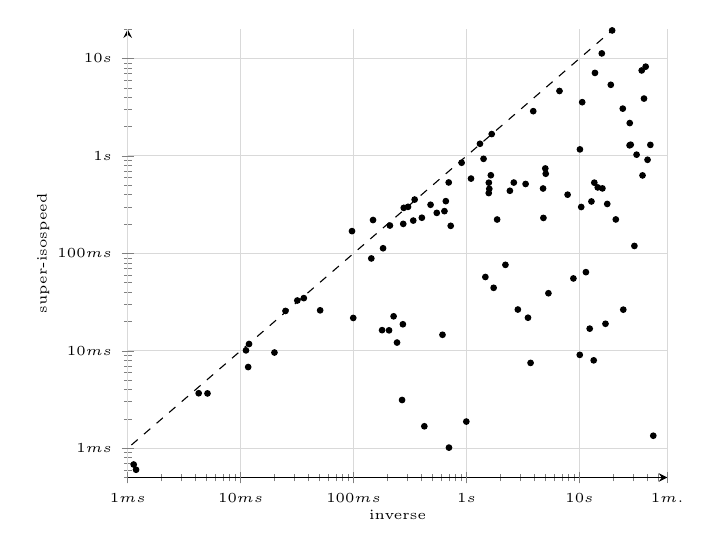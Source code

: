 \begin{tikzpicture}
\begin{axis}[
	font = \tiny,
	axis lines = left,
	axis lines = left,
	grid = major,
	grid style = {draw=gray!30},
	xmode = log,
	ymode = log,
	ymin = 0.5,
	ymax = 20000,
	xmin = 1,
	xmax = 60000,
	xlabel = {inverse},
	ylabel = {super-isospeed},
	label shift = {-6pt},
	% log ticks with fixed point,
	xtick = {0.1, 1, 10, 100, 1000, 10000, 100000, 1000000, 10000000},
	ytick = {0.1, 1, 10, 100, 1000, 10000, 100000, 1000000, 10000000},
	xticklabels = \empty,
	yticklabels = \empty,
	extra x ticks = {0.1, 1, 10, 100, 1000, 10000, 60000, 600000, 1800000, 3600000},
	extra x tick labels = {$100 {\mu}s$, $1 ms$, $10 ms$, $100 ms$, $1 s$, $10 s$, $1 m.$, $10 m.$, $30 m.$, $1 h$},
	extra y ticks = {0.1, 1, 10, 100, 1000, 10000, 60000, 600000, 1800000, 3600000},
	extra y tick labels = {$100 {\mu}s$, $1 ms$, $10 ms$, $100 ms$, $1 s$, $10 s$, $1 m.$, $10 m.$, $30 m.$, $1 h$},
]
	\addplot [only marks, mark size=1pt] coordinates {
		(1.13, 0.68)
		(10367.918, 299.172)
		(42442.21, 1298.724)
		(226.136, 22.586)
		(612.755, 14.595)
		(1738.406, 44.288)
		(2848.255, 26.504)
		(3502.49, 21.845)
		(13539.085, 531.791)
		(695.574, 534.317)
		(14514.383, 475.12)
		(19.925, 9.595)
		(275.257, 200.67)
		(31.76, 32.816)
		(4761.008, 463.337)
		(11405.966, 64.145)
		(24.961, 25.654)
		(50.574, 26.016)
		(13717.612, 7119.132)
		(28434.334, 1304.504)
		(96.831, 169.151)
		(11.149, 10.099)
		(27785.704, 1284.697)
		(35580.326, 7543.632)
		(99.311, 21.724)
		(13368.096, 7.976)
		(545.303, 260.338)
		(242.493, 12.144)
		(37275.781, 3880.829)
		(278.112, 293.122)
		(347.251, 356.735)
		(30651.595, 119.177)
		(1642.288, 633.607)
		(656.003, 343.557)
		(11.871, 11.74)
		(268.749, 3.125)
		(36179.325, 631.23)
		(45045.384, 1.343)
		(4983.309, 744.255)
		(15969.5, 464.43)
		(40068.945, 913.265)
		(3897.816, 2880.858)
		(17617.067, 321.575)
		(2420.933, 438.917)
		(5311.994, 38.965)
		(724.591, 191.67)
		(12762.995, 341.014)
		(3691.677, 7.508)
		(24434.301, 26.43)
		(10062.028, 9.077)
		(10574.767, 3563.281)
		(423.224, 1.679)
		(273.238, 18.712)
		(480.447, 315.353)
		(18953.152, 5372.53)
		(1573.011, 415.811)
		(1866.739, 222.46)
		(1468.867, 57.204)
		(2621.798, 533.266)
		(178.804, 16.281)
		(6656.725, 4642.322)
		(209.698, 193.048)
		(17003.363, 18.937)
		(8839.348, 55.272)
		(699.342, 1.014)
		(27886.849, 2175.615)
		(1.186, 0.601)
		(15769.02, 11283.803)
		(337.611, 217.0)
		(182.472, 112.811)
		(996.053, 1.877)
		(1096.189, 585.419)
		(5029.27, 656.407)
		(206.07, 16.209)
		(36.261, 34.718)
		(38585.091, 8249.318)
		(1672.11, 1677.655)
		(905.011, 852.072)
		(148.695, 219.877)
		(3336.096, 515.449)
		(7854.592, 400.447)
		(20982.522, 222.837)
		(1590.587, 459.815)
		(4795.598, 231.065)
		(4.252, 3.666)
		(1315.501, 1333.044)
		(402.348, 232.098)
		(12321.356, 16.877)
		(24179.289, 3059.926)
		(10093.894, 1167.651)
		(32047.716, 1030.608)
		(637.57, 271.245)
		(2210.841, 76.25)
		(11.659, 6.809)
		(5.088, 3.651)
		(1576.393, 531.254)
		(303.421, 300.201)
		(143.58, 88.677)
		(1415.082, 933.986)
		(19477.704, 19422.672)
	};
	\addplot+ [mark=none, black, dashed, domain=0.5:60000] {x};
\end{axis}
\end{tikzpicture}
